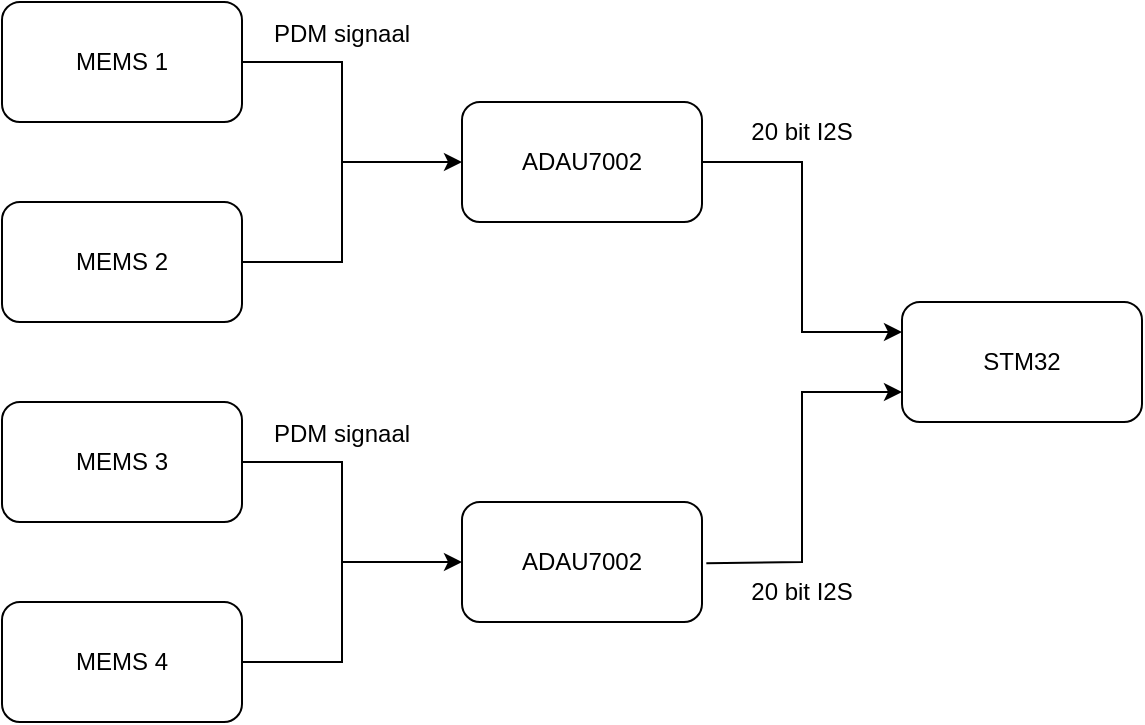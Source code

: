 <mxfile version="18.0.3" type="device"><diagram id="O0O4Gm84xILRi13_hCh_" name="Page-1"><mxGraphModel dx="869" dy="1097" grid="1" gridSize="10" guides="1" tooltips="1" connect="1" arrows="1" fold="1" page="1" pageScale="1" pageWidth="850" pageHeight="1100" math="0" shadow="0"><root><mxCell id="0"/><mxCell id="1" parent="0"/><mxCell id="vLcu2CZm6IHP9WQ44k3--6" value="" style="edgeStyle=orthogonalEdgeStyle;rounded=0;orthogonalLoop=1;jettySize=auto;html=1;" edge="1" parent="1" source="vLcu2CZm6IHP9WQ44k3--1" target="vLcu2CZm6IHP9WQ44k3--5"><mxGeometry relative="1" as="geometry"><Array as="points"><mxPoint x="210" y="250"/><mxPoint x="210" y="300"/></Array></mxGeometry></mxCell><mxCell id="vLcu2CZm6IHP9WQ44k3--1" value="MEMS 1" style="rounded=1;whiteSpace=wrap;html=1;" vertex="1" parent="1"><mxGeometry x="40" y="220" width="120" height="60" as="geometry"/></mxCell><mxCell id="vLcu2CZm6IHP9WQ44k3--2" value="MEMS 2" style="rounded=1;whiteSpace=wrap;html=1;" vertex="1" parent="1"><mxGeometry x="40" y="320" width="120" height="60" as="geometry"/></mxCell><mxCell id="vLcu2CZm6IHP9WQ44k3--3" value="MEMS 3" style="rounded=1;whiteSpace=wrap;html=1;" vertex="1" parent="1"><mxGeometry x="40" y="420" width="120" height="60" as="geometry"/></mxCell><mxCell id="vLcu2CZm6IHP9WQ44k3--4" value="MEMS 4" style="rounded=1;whiteSpace=wrap;html=1;" vertex="1" parent="1"><mxGeometry x="40" y="520" width="120" height="60" as="geometry"/></mxCell><mxCell id="vLcu2CZm6IHP9WQ44k3--5" value="ADAU7002" style="rounded=1;whiteSpace=wrap;html=1;" vertex="1" parent="1"><mxGeometry x="270" y="270" width="120" height="60" as="geometry"/></mxCell><mxCell id="vLcu2CZm6IHP9WQ44k3--7" value="" style="endArrow=none;html=1;rounded=0;exitX=1;exitY=0.5;exitDx=0;exitDy=0;" edge="1" parent="1" source="vLcu2CZm6IHP9WQ44k3--2"><mxGeometry width="50" height="50" relative="1" as="geometry"><mxPoint x="200" y="380" as="sourcePoint"/><mxPoint x="210" y="300" as="targetPoint"/><Array as="points"><mxPoint x="210" y="350"/></Array></mxGeometry></mxCell><mxCell id="vLcu2CZm6IHP9WQ44k3--8" value="" style="edgeStyle=orthogonalEdgeStyle;rounded=0;orthogonalLoop=1;jettySize=auto;html=1;" edge="1" parent="1" target="vLcu2CZm6IHP9WQ44k3--9"><mxGeometry relative="1" as="geometry"><mxPoint x="160" y="450" as="sourcePoint"/><Array as="points"><mxPoint x="210" y="450"/><mxPoint x="210" y="500"/></Array></mxGeometry></mxCell><mxCell id="vLcu2CZm6IHP9WQ44k3--9" value="ADAU7002" style="rounded=1;whiteSpace=wrap;html=1;" vertex="1" parent="1"><mxGeometry x="270" y="470" width="120" height="60" as="geometry"/></mxCell><mxCell id="vLcu2CZm6IHP9WQ44k3--10" value="" style="endArrow=none;html=1;rounded=0;exitX=1;exitY=0.5;exitDx=0;exitDy=0;" edge="1" parent="1"><mxGeometry width="50" height="50" relative="1" as="geometry"><mxPoint x="160" y="550" as="sourcePoint"/><mxPoint x="210" y="500" as="targetPoint"/><Array as="points"><mxPoint x="210" y="550"/></Array></mxGeometry></mxCell><mxCell id="vLcu2CZm6IHP9WQ44k3--11" value="PDM signaal" style="text;strokeColor=none;fillColor=none;align=left;verticalAlign=middle;spacingLeft=4;spacingRight=4;overflow=hidden;points=[[0,0.5],[1,0.5]];portConstraint=eastwest;rotatable=0;" vertex="1" parent="1"><mxGeometry x="170" y="220" width="80" height="30" as="geometry"/></mxCell><mxCell id="vLcu2CZm6IHP9WQ44k3--12" value="PDM signaal" style="text;strokeColor=none;fillColor=none;align=left;verticalAlign=middle;spacingLeft=4;spacingRight=4;overflow=hidden;points=[[0,0.5],[1,0.5]];portConstraint=eastwest;rotatable=0;" vertex="1" parent="1"><mxGeometry x="170" y="420" width="80" height="30" as="geometry"/></mxCell><mxCell id="vLcu2CZm6IHP9WQ44k3--13" value="STM32" style="rounded=1;whiteSpace=wrap;html=1;" vertex="1" parent="1"><mxGeometry x="490" y="370" width="120" height="60" as="geometry"/></mxCell><mxCell id="vLcu2CZm6IHP9WQ44k3--14" value="" style="endArrow=classic;html=1;rounded=0;exitX=1;exitY=0.5;exitDx=0;exitDy=0;entryX=0;entryY=0.25;entryDx=0;entryDy=0;" edge="1" parent="1" source="vLcu2CZm6IHP9WQ44k3--5" target="vLcu2CZm6IHP9WQ44k3--13"><mxGeometry width="50" height="50" relative="1" as="geometry"><mxPoint x="430" y="380" as="sourcePoint"/><mxPoint x="480" y="330" as="targetPoint"/><Array as="points"><mxPoint x="440" y="300"/><mxPoint x="440" y="385"/></Array></mxGeometry></mxCell><mxCell id="vLcu2CZm6IHP9WQ44k3--16" value="20 bit I2S" style="text;html=1;strokeColor=none;fillColor=none;align=center;verticalAlign=middle;whiteSpace=wrap;rounded=0;" vertex="1" parent="1"><mxGeometry x="410" y="270" width="60" height="30" as="geometry"/></mxCell><mxCell id="vLcu2CZm6IHP9WQ44k3--18" value="20 bit I2S" style="text;html=1;strokeColor=none;fillColor=none;align=center;verticalAlign=middle;whiteSpace=wrap;rounded=0;" vertex="1" parent="1"><mxGeometry x="410" y="500" width="60" height="30" as="geometry"/></mxCell><mxCell id="vLcu2CZm6IHP9WQ44k3--19" value="" style="endArrow=classic;html=1;rounded=0;entryX=0;entryY=0.75;entryDx=0;entryDy=0;exitX=1.018;exitY=0.51;exitDx=0;exitDy=0;exitPerimeter=0;" edge="1" parent="1" source="vLcu2CZm6IHP9WQ44k3--9" target="vLcu2CZm6IHP9WQ44k3--13"><mxGeometry width="50" height="50" relative="1" as="geometry"><mxPoint x="440" y="415" as="sourcePoint"/><mxPoint x="430" y="450" as="targetPoint"/><Array as="points"><mxPoint x="440" y="500"/><mxPoint x="440" y="415"/></Array></mxGeometry></mxCell></root></mxGraphModel></diagram></mxfile>